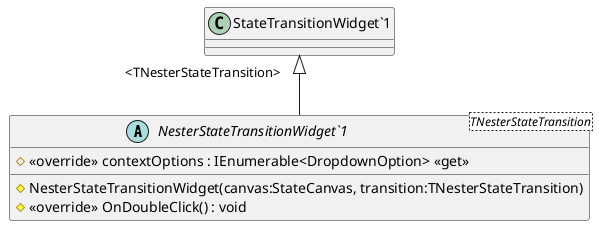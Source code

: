 @startuml
abstract class "NesterStateTransitionWidget`1"<TNesterStateTransition> {
    # NesterStateTransitionWidget(canvas:StateCanvas, transition:TNesterStateTransition)
    # <<override>> contextOptions : IEnumerable<DropdownOption> <<get>>
    # <<override>> OnDoubleClick() : void
}
"StateTransitionWidget`1" "<TNesterStateTransition>" <|-- "NesterStateTransitionWidget`1"
@enduml
